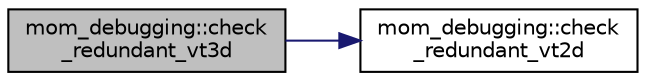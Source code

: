 digraph "mom_debugging::check_redundant_vt3d"
{
 // INTERACTIVE_SVG=YES
 // LATEX_PDF_SIZE
  edge [fontname="Helvetica",fontsize="10",labelfontname="Helvetica",labelfontsize="10"];
  node [fontname="Helvetica",fontsize="10",shape=record];
  rankdir="LR";
  Node1 [label="mom_debugging::check\l_redundant_vt3d",height=0.2,width=0.4,color="black", fillcolor="grey75", style="filled", fontcolor="black",tooltip="Check for consistency between the duplicated points of a 3-D A-grid vector."];
  Node1 -> Node2 [color="midnightblue",fontsize="10",style="solid",fontname="Helvetica"];
  Node2 [label="mom_debugging::check\l_redundant_vt2d",height=0.2,width=0.4,color="black", fillcolor="white", style="filled",URL="$namespacemom__debugging.html#ad30d2c18e907363c1f62dff0106c2fee",tooltip="Check for consistency between the duplicated points of a 2-D A-grid vector."];
}
